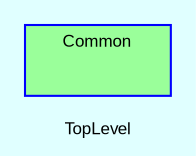 digraph TopLevel {
    label = "TopLevel"
    compound = true
    fontname = Arial
    fontsize = 8
    bgcolor = lightcyan1
    node [
        color = black,
        fontname = Arial,
        fontsize = 8
    ]

    subgraph cluster_Common {
        label = "Common"
        fillcolor = palegreen1
        URL = "classes/Common.html"
        color = blue
        fontname = Arial
        style = filled
        Common [
            shape = plaintext,
            height = 0.01,
            width = 0.75,
            label = ""
        ]

    }

}

